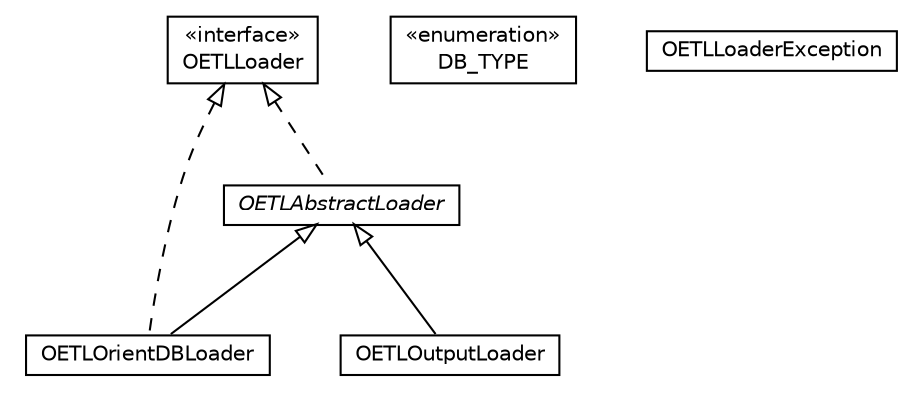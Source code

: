 #!/usr/local/bin/dot
#
# Class diagram 
# Generated by UMLGraph version R5_6-24-gf6e263 (http://www.umlgraph.org/)
#

digraph G {
	edge [fontname="Helvetica",fontsize=10,labelfontname="Helvetica",labelfontsize=10];
	node [fontname="Helvetica",fontsize=10,shape=plaintext];
	nodesep=0.25;
	ranksep=0.5;
	// com.orientechnologies.orient.etl.loader.OETLAbstractLoader
	c746818 [label=<<table title="com.orientechnologies.orient.etl.loader.OETLAbstractLoader" border="0" cellborder="1" cellspacing="0" cellpadding="2" port="p" href="./OETLAbstractLoader.html">
		<tr><td><table border="0" cellspacing="0" cellpadding="1">
<tr><td align="center" balign="center"><font face="Helvetica-Oblique"> OETLAbstractLoader </font></td></tr>
		</table></td></tr>
		</table>>, URL="./OETLAbstractLoader.html", fontname="Helvetica", fontcolor="black", fontsize=10.0];
	// com.orientechnologies.orient.etl.loader.OETLLoader
	c746819 [label=<<table title="com.orientechnologies.orient.etl.loader.OETLLoader" border="0" cellborder="1" cellspacing="0" cellpadding="2" port="p" href="./OETLLoader.html">
		<tr><td><table border="0" cellspacing="0" cellpadding="1">
<tr><td align="center" balign="center"> &#171;interface&#187; </td></tr>
<tr><td align="center" balign="center"> OETLLoader </td></tr>
		</table></td></tr>
		</table>>, URL="./OETLLoader.html", fontname="Helvetica", fontcolor="black", fontsize=10.0];
	// com.orientechnologies.orient.etl.loader.OETLOrientDBLoader
	c746820 [label=<<table title="com.orientechnologies.orient.etl.loader.OETLOrientDBLoader" border="0" cellborder="1" cellspacing="0" cellpadding="2" port="p" href="./OETLOrientDBLoader.html">
		<tr><td><table border="0" cellspacing="0" cellpadding="1">
<tr><td align="center" balign="center"> OETLOrientDBLoader </td></tr>
		</table></td></tr>
		</table>>, URL="./OETLOrientDBLoader.html", fontname="Helvetica", fontcolor="black", fontsize=10.0];
	// com.orientechnologies.orient.etl.loader.OETLOrientDBLoader.DB_TYPE
	c746821 [label=<<table title="com.orientechnologies.orient.etl.loader.OETLOrientDBLoader.DB_TYPE" border="0" cellborder="1" cellspacing="0" cellpadding="2" port="p" href="./OETLOrientDBLoader.DB_TYPE.html">
		<tr><td><table border="0" cellspacing="0" cellpadding="1">
<tr><td align="center" balign="center"> &#171;enumeration&#187; </td></tr>
<tr><td align="center" balign="center"> DB_TYPE </td></tr>
		</table></td></tr>
		</table>>, URL="./OETLOrientDBLoader.DB_TYPE.html", fontname="Helvetica", fontcolor="black", fontsize=10.0];
	// com.orientechnologies.orient.etl.loader.OETLOutputLoader
	c746822 [label=<<table title="com.orientechnologies.orient.etl.loader.OETLOutputLoader" border="0" cellborder="1" cellspacing="0" cellpadding="2" port="p" href="./OETLOutputLoader.html">
		<tr><td><table border="0" cellspacing="0" cellpadding="1">
<tr><td align="center" balign="center"> OETLOutputLoader </td></tr>
		</table></td></tr>
		</table>>, URL="./OETLOutputLoader.html", fontname="Helvetica", fontcolor="black", fontsize=10.0];
	// com.orientechnologies.orient.etl.loader.OETLLoaderException
	c746823 [label=<<table title="com.orientechnologies.orient.etl.loader.OETLLoaderException" border="0" cellborder="1" cellspacing="0" cellpadding="2" port="p" href="./OETLLoaderException.html">
		<tr><td><table border="0" cellspacing="0" cellpadding="1">
<tr><td align="center" balign="center"> OETLLoaderException </td></tr>
		</table></td></tr>
		</table>>, URL="./OETLLoaderException.html", fontname="Helvetica", fontcolor="black", fontsize=10.0];
	//com.orientechnologies.orient.etl.loader.OETLAbstractLoader implements com.orientechnologies.orient.etl.loader.OETLLoader
	c746819:p -> c746818:p [dir=back,arrowtail=empty,style=dashed];
	//com.orientechnologies.orient.etl.loader.OETLOrientDBLoader extends com.orientechnologies.orient.etl.loader.OETLAbstractLoader
	c746818:p -> c746820:p [dir=back,arrowtail=empty];
	//com.orientechnologies.orient.etl.loader.OETLOrientDBLoader implements com.orientechnologies.orient.etl.loader.OETLLoader
	c746819:p -> c746820:p [dir=back,arrowtail=empty,style=dashed];
	//com.orientechnologies.orient.etl.loader.OETLOutputLoader extends com.orientechnologies.orient.etl.loader.OETLAbstractLoader
	c746818:p -> c746822:p [dir=back,arrowtail=empty];
}


